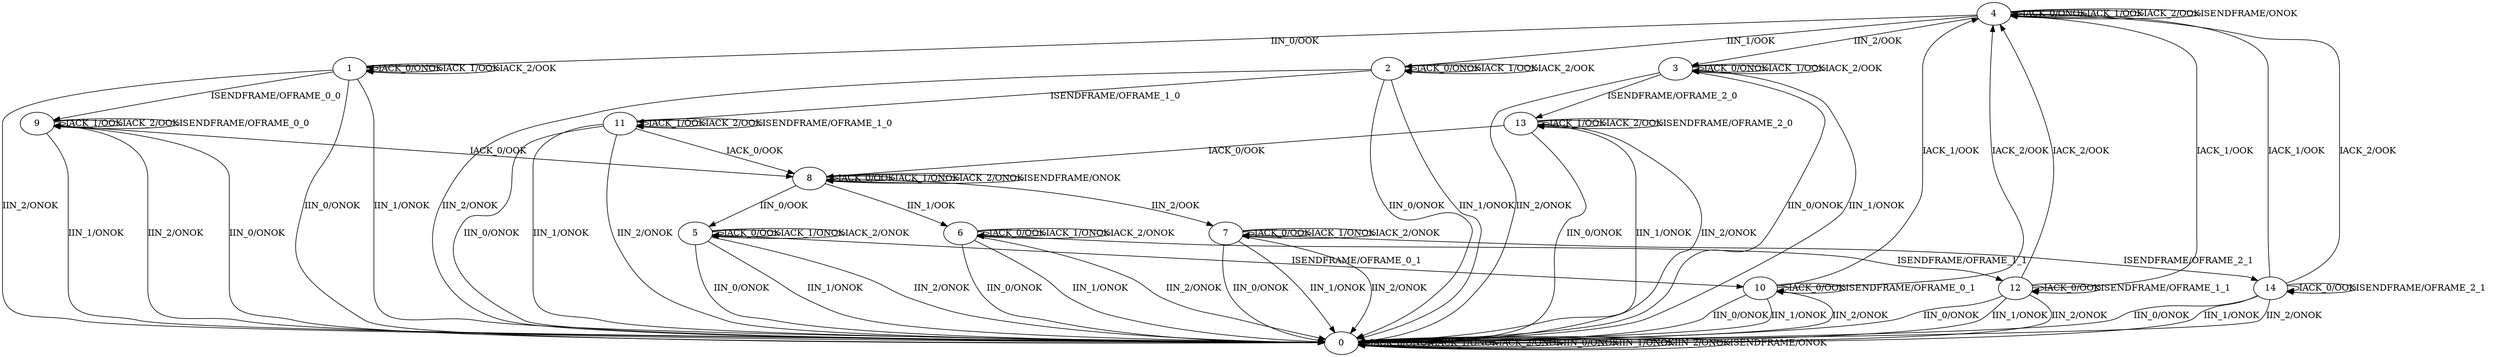 digraph {
4
0
1
2
3
5
6
7
8
9
10
11
12
13
14
4 -> 4 [label="IACK_0/ONOK"]
4 -> 4 [label="IACK_1/OOK"]
4 -> 4 [label="IACK_2/OOK"]
4 -> 1 [label="IIN_0/OOK"]
4 -> 2 [label="IIN_1/OOK"]
4 -> 3 [label="IIN_2/OOK"]
4 -> 4 [label="ISENDFRAME/ONOK"]
0 -> 0 [label="IACK_0/ONOK"]
0 -> 0 [label="IACK_1/ONOK"]
0 -> 0 [label="IACK_2/ONOK"]
0 -> 0 [label="IIN_0/ONOK"]
0 -> 0 [label="IIN_1/ONOK"]
0 -> 0 [label="IIN_2/ONOK"]
0 -> 0 [label="ISENDFRAME/ONOK"]
1 -> 1 [label="IACK_0/ONOK"]
1 -> 1 [label="IACK_1/OOK"]
1 -> 1 [label="IACK_2/OOK"]
1 -> 0 [label="IIN_0/ONOK"]
1 -> 0 [label="IIN_1/ONOK"]
1 -> 0 [label="IIN_2/ONOK"]
1 -> 9 [label="ISENDFRAME/OFRAME_0_0"]
2 -> 2 [label="IACK_0/ONOK"]
2 -> 2 [label="IACK_1/OOK"]
2 -> 2 [label="IACK_2/OOK"]
2 -> 0 [label="IIN_0/ONOK"]
2 -> 0 [label="IIN_1/ONOK"]
2 -> 0 [label="IIN_2/ONOK"]
2 -> 11 [label="ISENDFRAME/OFRAME_1_0"]
3 -> 3 [label="IACK_0/ONOK"]
3 -> 3 [label="IACK_1/OOK"]
3 -> 3 [label="IACK_2/OOK"]
3 -> 0 [label="IIN_0/ONOK"]
3 -> 0 [label="IIN_1/ONOK"]
3 -> 0 [label="IIN_2/ONOK"]
3 -> 13 [label="ISENDFRAME/OFRAME_2_0"]
5 -> 5 [label="IACK_0/OOK"]
5 -> 5 [label="IACK_1/ONOK"]
5 -> 5 [label="IACK_2/ONOK"]
5 -> 0 [label="IIN_0/ONOK"]
5 -> 0 [label="IIN_1/ONOK"]
5 -> 0 [label="IIN_2/ONOK"]
5 -> 10 [label="ISENDFRAME/OFRAME_0_1"]
6 -> 6 [label="IACK_0/OOK"]
6 -> 6 [label="IACK_1/ONOK"]
6 -> 6 [label="IACK_2/ONOK"]
6 -> 0 [label="IIN_0/ONOK"]
6 -> 0 [label="IIN_1/ONOK"]
6 -> 0 [label="IIN_2/ONOK"]
6 -> 12 [label="ISENDFRAME/OFRAME_1_1"]
7 -> 7 [label="IACK_0/OOK"]
7 -> 7 [label="IACK_1/ONOK"]
7 -> 7 [label="IACK_2/ONOK"]
7 -> 0 [label="IIN_0/ONOK"]
7 -> 0 [label="IIN_1/ONOK"]
7 -> 0 [label="IIN_2/ONOK"]
7 -> 14 [label="ISENDFRAME/OFRAME_2_1"]
8 -> 8 [label="IACK_0/OOK"]
8 -> 8 [label="IACK_1/ONOK"]
8 -> 8 [label="IACK_2/ONOK"]
8 -> 5 [label="IIN_0/OOK"]
8 -> 6 [label="IIN_1/OOK"]
8 -> 7 [label="IIN_2/OOK"]
8 -> 8 [label="ISENDFRAME/ONOK"]
9 -> 8 [label="IACK_0/OOK"]
9 -> 9 [label="IACK_1/OOK"]
9 -> 9 [label="IACK_2/OOK"]
9 -> 0 [label="IIN_0/ONOK"]
9 -> 0 [label="IIN_1/ONOK"]
9 -> 0 [label="IIN_2/ONOK"]
9 -> 9 [label="ISENDFRAME/OFRAME_0_0"]
10 -> 10 [label="IACK_0/OOK"]
10 -> 4 [label="IACK_1/OOK"]
10 -> 4 [label="IACK_2/OOK"]
10 -> 0 [label="IIN_0/ONOK"]
10 -> 0 [label="IIN_1/ONOK"]
10 -> 0 [label="IIN_2/ONOK"]
10 -> 10 [label="ISENDFRAME/OFRAME_0_1"]
11 -> 8 [label="IACK_0/OOK"]
11 -> 11 [label="IACK_1/OOK"]
11 -> 11 [label="IACK_2/OOK"]
11 -> 0 [label="IIN_0/ONOK"]
11 -> 0 [label="IIN_1/ONOK"]
11 -> 0 [label="IIN_2/ONOK"]
11 -> 11 [label="ISENDFRAME/OFRAME_1_0"]
12 -> 12 [label="IACK_0/OOK"]
12 -> 4 [label="IACK_1/OOK"]
12 -> 4 [label="IACK_2/OOK"]
12 -> 0 [label="IIN_0/ONOK"]
12 -> 0 [label="IIN_1/ONOK"]
12 -> 0 [label="IIN_2/ONOK"]
12 -> 12 [label="ISENDFRAME/OFRAME_1_1"]
13 -> 8 [label="IACK_0/OOK"]
13 -> 13 [label="IACK_1/OOK"]
13 -> 13 [label="IACK_2/OOK"]
13 -> 0 [label="IIN_0/ONOK"]
13 -> 0 [label="IIN_1/ONOK"]
13 -> 0 [label="IIN_2/ONOK"]
13 -> 13 [label="ISENDFRAME/OFRAME_2_0"]
14 -> 14 [label="IACK_0/OOK"]
14 -> 4 [label="IACK_1/OOK"]
14 -> 4 [label="IACK_2/OOK"]
14 -> 0 [label="IIN_0/ONOK"]
14 -> 0 [label="IIN_1/ONOK"]
14 -> 0 [label="IIN_2/ONOK"]
14 -> 14 [label="ISENDFRAME/OFRAME_2_1"]
}
